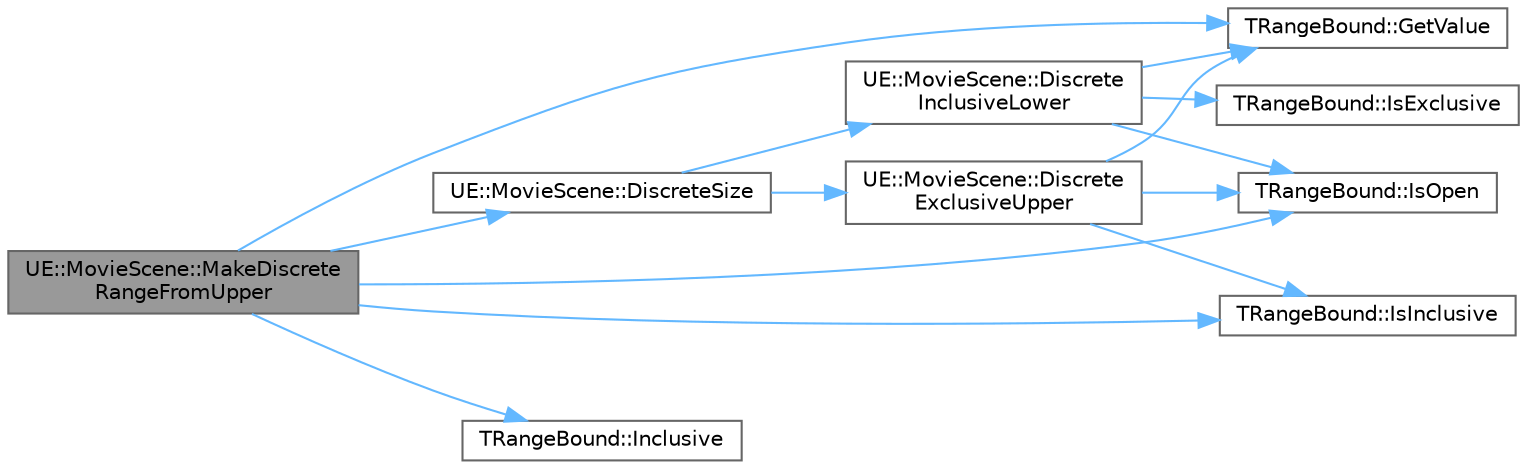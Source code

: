 digraph "UE::MovieScene::MakeDiscreteRangeFromUpper"
{
 // INTERACTIVE_SVG=YES
 // LATEX_PDF_SIZE
  bgcolor="transparent";
  edge [fontname=Helvetica,fontsize=10,labelfontname=Helvetica,labelfontsize=10];
  node [fontname=Helvetica,fontsize=10,shape=box,height=0.2,width=0.4];
  rankdir="LR";
  Node1 [id="Node000001",label="UE::MovieScene::MakeDiscrete\lRangeFromUpper",height=0.2,width=0.4,color="gray40", fillcolor="grey60", style="filled", fontcolor="black",tooltip="Make a new range using the specified upper bound, and a given size."];
  Node1 -> Node2 [id="edge1_Node000001_Node000002",color="steelblue1",style="solid",tooltip=" "];
  Node2 [id="Node000002",label="UE::MovieScene::DiscreteSize",height=0.2,width=0.4,color="grey40", fillcolor="white", style="filled",URL="$d1/dd1/namespaceUE_1_1MovieScene.html#a03a23cbaa0bfa80bcb546a8add289acb",tooltip="Calculate the size of a discrete frame range, taking into account inclusive/exclusive boundaries."];
  Node2 -> Node3 [id="edge2_Node000002_Node000003",color="steelblue1",style="solid",tooltip=" "];
  Node3 [id="Node000003",label="UE::MovieScene::Discrete\lExclusiveUpper",height=0.2,width=0.4,color="grey40", fillcolor="white", style="filled",URL="$d1/dd1/namespaceUE_1_1MovieScene.html#a741a3c7de38ea150ef214e90c129cd3f",tooltip="Return the first frame number that is not contained by the specified closed upper bound."];
  Node3 -> Node4 [id="edge3_Node000003_Node000004",color="steelblue1",style="solid",tooltip=" "];
  Node4 [id="Node000004",label="TRangeBound::GetValue",height=0.2,width=0.4,color="grey40", fillcolor="white", style="filled",URL="$dc/d71/classTRangeBound.html#af1ff0b24c0bdae20475212ff761fd98b",tooltip="Gets the bound's value."];
  Node3 -> Node5 [id="edge4_Node000003_Node000005",color="steelblue1",style="solid",tooltip=" "];
  Node5 [id="Node000005",label="TRangeBound::IsInclusive",height=0.2,width=0.4,color="grey40", fillcolor="white", style="filled",URL="$dc/d71/classTRangeBound.html#ab026db32a3b51fe9294cfa1fbd9433fc",tooltip="Checks whether the bound is inclusive."];
  Node3 -> Node6 [id="edge5_Node000003_Node000006",color="steelblue1",style="solid",tooltip=" "];
  Node6 [id="Node000006",label="TRangeBound::IsOpen",height=0.2,width=0.4,color="grey40", fillcolor="white", style="filled",URL="$dc/d71/classTRangeBound.html#a650f38e9bed5df242a6b1857f83de683",tooltip="Checks whether the bound is open."];
  Node2 -> Node7 [id="edge6_Node000002_Node000007",color="steelblue1",style="solid",tooltip=" "];
  Node7 [id="Node000007",label="UE::MovieScene::Discrete\lInclusiveLower",height=0.2,width=0.4,color="grey40", fillcolor="white", style="filled",URL="$d1/dd1/namespaceUE_1_1MovieScene.html#ab441510b29124a242706a5b8c8ace610",tooltip="Return the first frame number included by the specified closed lower bound."];
  Node7 -> Node4 [id="edge7_Node000007_Node000004",color="steelblue1",style="solid",tooltip=" "];
  Node7 -> Node8 [id="edge8_Node000007_Node000008",color="steelblue1",style="solid",tooltip=" "];
  Node8 [id="Node000008",label="TRangeBound::IsExclusive",height=0.2,width=0.4,color="grey40", fillcolor="white", style="filled",URL="$dc/d71/classTRangeBound.html#a561a6e7c13e630e28d2747fa7ccf0a88",tooltip="Checks whether the bound is exclusive."];
  Node7 -> Node6 [id="edge9_Node000007_Node000006",color="steelblue1",style="solid",tooltip=" "];
  Node1 -> Node4 [id="edge10_Node000001_Node000004",color="steelblue1",style="solid",tooltip=" "];
  Node1 -> Node9 [id="edge11_Node000001_Node000009",color="steelblue1",style="solid",tooltip=" "];
  Node9 [id="Node000009",label="TRangeBound::Inclusive",height=0.2,width=0.4,color="grey40", fillcolor="white", style="filled",URL="$dc/d71/classTRangeBound.html#aab0bd6fc9977a042858ad97cfbfd73c7",tooltip="Returns a closed bound that includes the specified value."];
  Node1 -> Node5 [id="edge12_Node000001_Node000005",color="steelblue1",style="solid",tooltip=" "];
  Node1 -> Node6 [id="edge13_Node000001_Node000006",color="steelblue1",style="solid",tooltip=" "];
}
